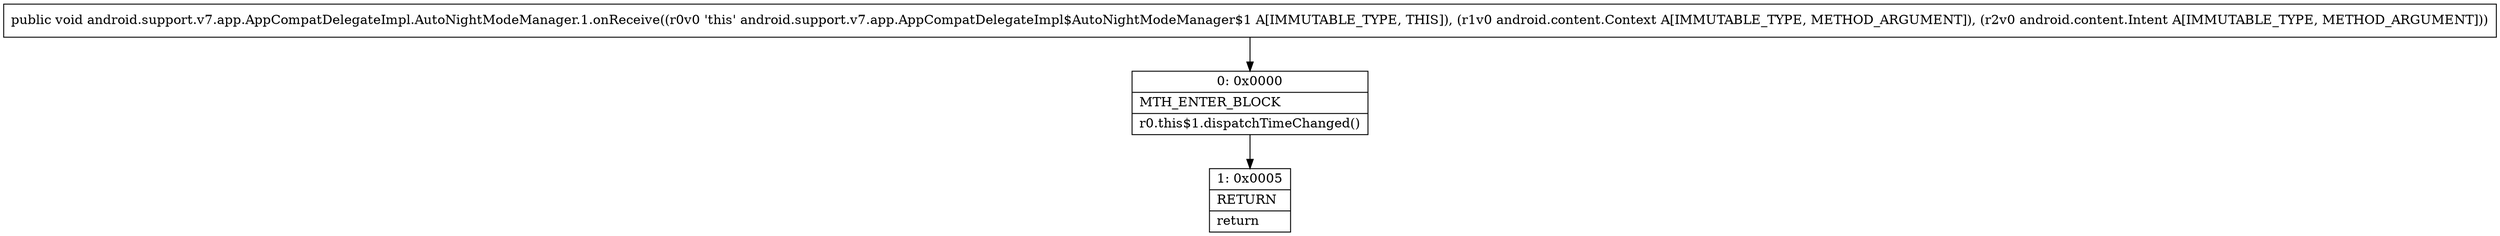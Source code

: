 digraph "CFG forandroid.support.v7.app.AppCompatDelegateImpl.AutoNightModeManager.1.onReceive(Landroid\/content\/Context;Landroid\/content\/Intent;)V" {
Node_0 [shape=record,label="{0\:\ 0x0000|MTH_ENTER_BLOCK\l|r0.this$1.dispatchTimeChanged()\l}"];
Node_1 [shape=record,label="{1\:\ 0x0005|RETURN\l|return\l}"];
MethodNode[shape=record,label="{public void android.support.v7.app.AppCompatDelegateImpl.AutoNightModeManager.1.onReceive((r0v0 'this' android.support.v7.app.AppCompatDelegateImpl$AutoNightModeManager$1 A[IMMUTABLE_TYPE, THIS]), (r1v0 android.content.Context A[IMMUTABLE_TYPE, METHOD_ARGUMENT]), (r2v0 android.content.Intent A[IMMUTABLE_TYPE, METHOD_ARGUMENT])) }"];
MethodNode -> Node_0;
Node_0 -> Node_1;
}


